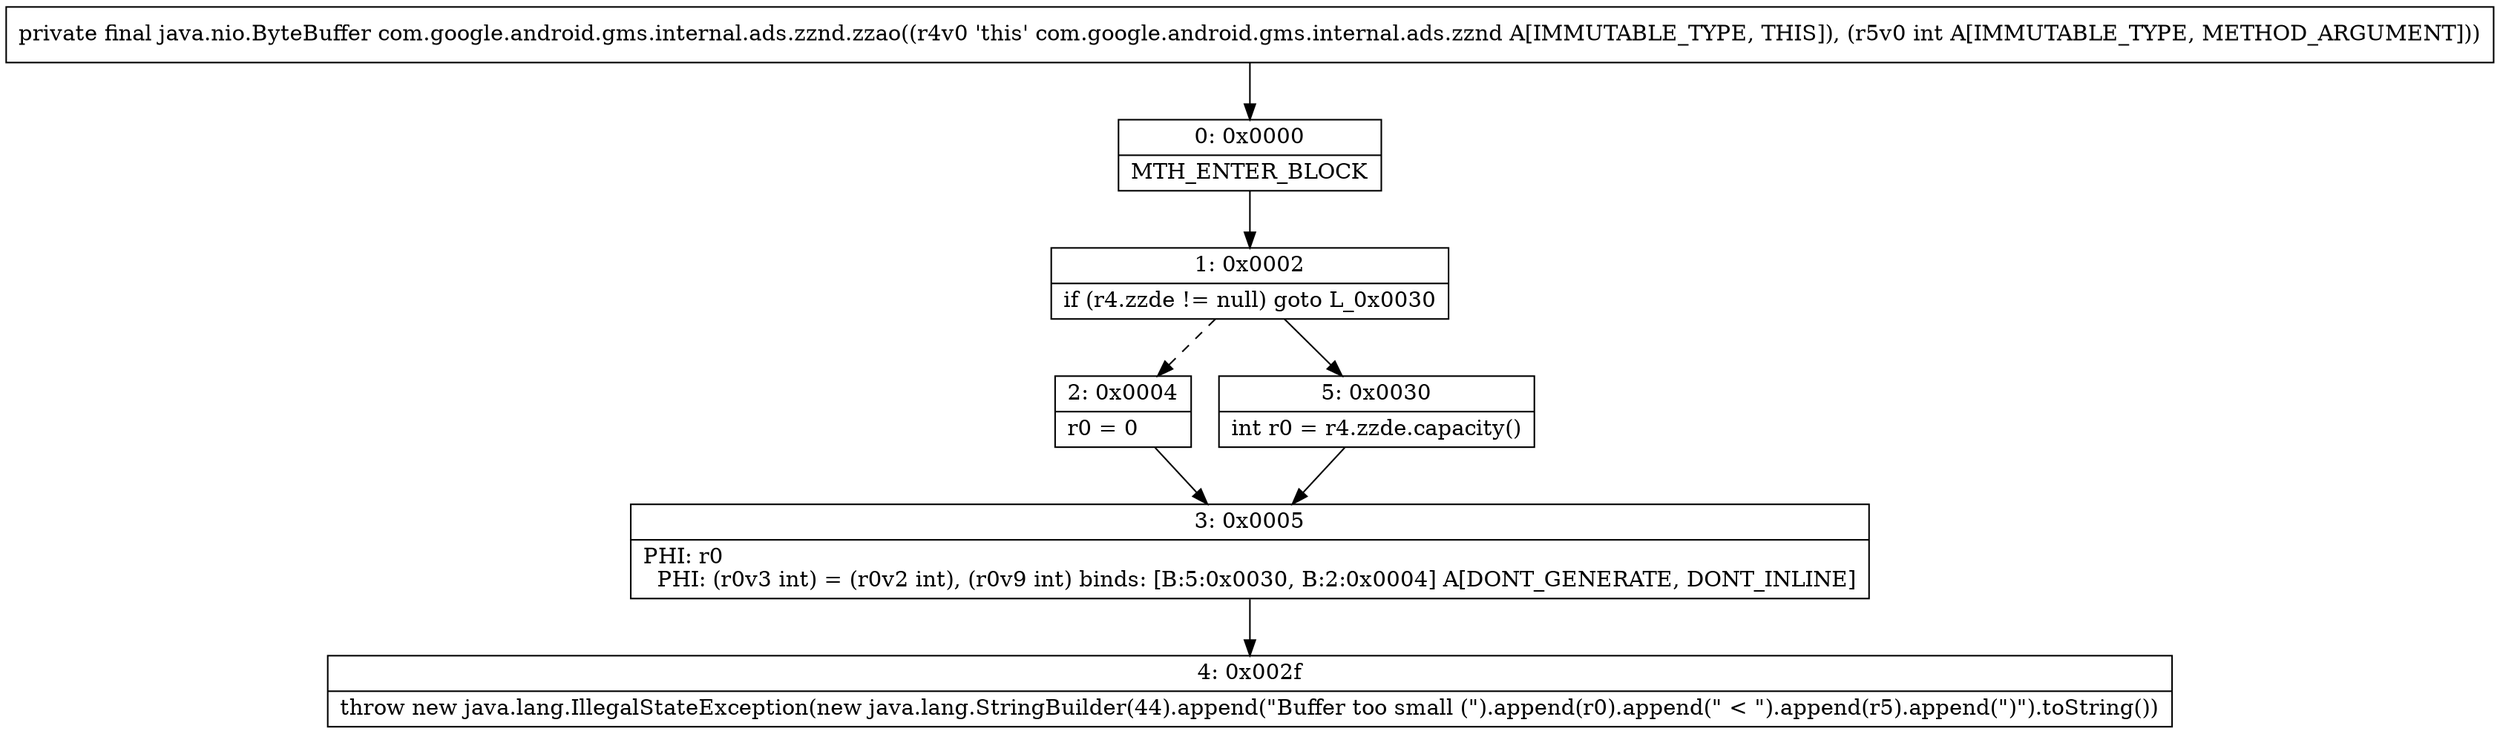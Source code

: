 digraph "CFG forcom.google.android.gms.internal.ads.zznd.zzao(I)Ljava\/nio\/ByteBuffer;" {
Node_0 [shape=record,label="{0\:\ 0x0000|MTH_ENTER_BLOCK\l}"];
Node_1 [shape=record,label="{1\:\ 0x0002|if (r4.zzde != null) goto L_0x0030\l}"];
Node_2 [shape=record,label="{2\:\ 0x0004|r0 = 0\l}"];
Node_3 [shape=record,label="{3\:\ 0x0005|PHI: r0 \l  PHI: (r0v3 int) = (r0v2 int), (r0v9 int) binds: [B:5:0x0030, B:2:0x0004] A[DONT_GENERATE, DONT_INLINE]\l}"];
Node_4 [shape=record,label="{4\:\ 0x002f|throw new java.lang.IllegalStateException(new java.lang.StringBuilder(44).append(\"Buffer too small (\").append(r0).append(\" \< \").append(r5).append(\")\").toString())\l}"];
Node_5 [shape=record,label="{5\:\ 0x0030|int r0 = r4.zzde.capacity()\l}"];
MethodNode[shape=record,label="{private final java.nio.ByteBuffer com.google.android.gms.internal.ads.zznd.zzao((r4v0 'this' com.google.android.gms.internal.ads.zznd A[IMMUTABLE_TYPE, THIS]), (r5v0 int A[IMMUTABLE_TYPE, METHOD_ARGUMENT])) }"];
MethodNode -> Node_0;
Node_0 -> Node_1;
Node_1 -> Node_2[style=dashed];
Node_1 -> Node_5;
Node_2 -> Node_3;
Node_3 -> Node_4;
Node_5 -> Node_3;
}

